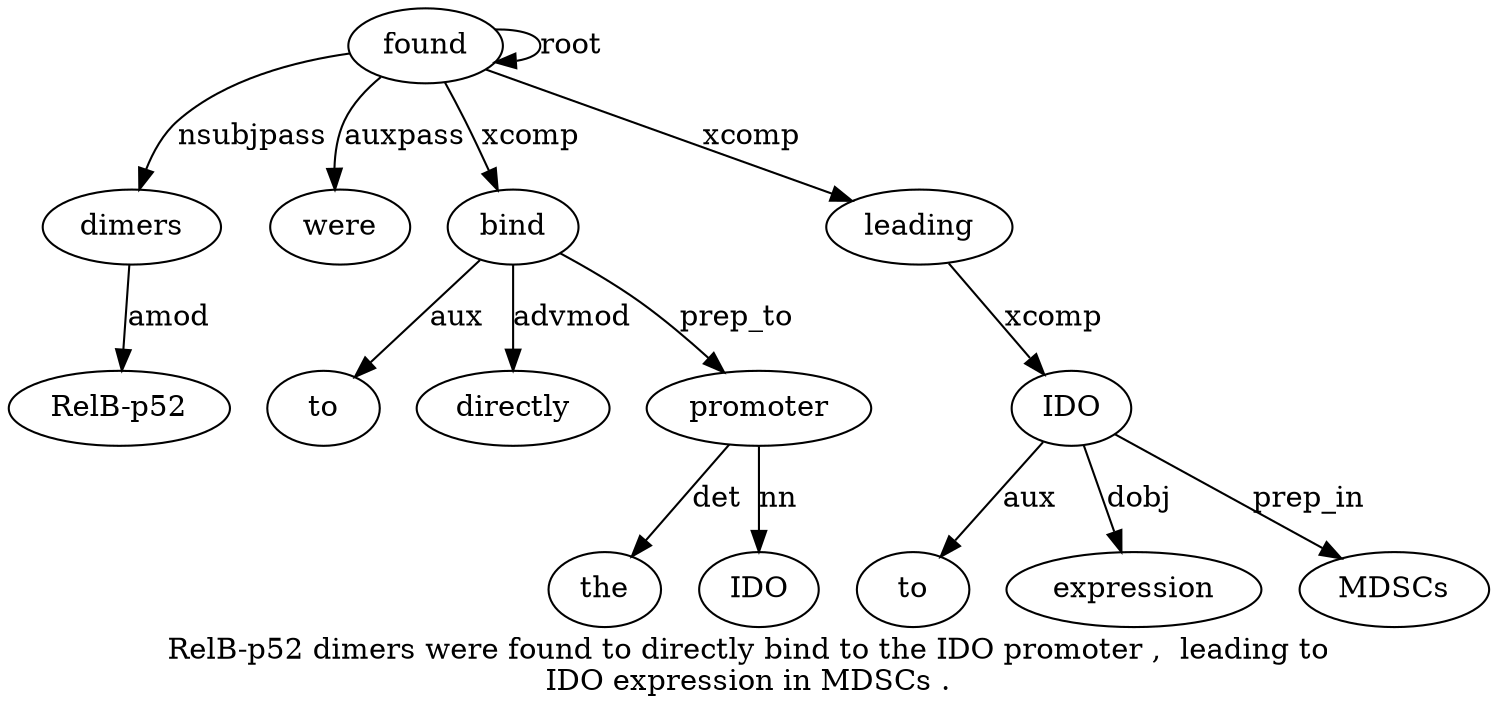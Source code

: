 digraph "RelB-p52 dimers were found to directly bind to the IDO promoter ,  leading to IDO expression in MDSCs ." {
label="RelB-p52 dimers were found to directly bind to the IDO promoter ,  leading to
IDO expression in MDSCs .";
dimers2 [style=filled, fillcolor=white, label=dimers];
"RelB-p521" [style=filled, fillcolor=white, label="RelB-p52"];
dimers2 -> "RelB-p521"  [label=amod];
found4 [style=filled, fillcolor=white, label=found];
found4 -> dimers2  [label=nsubjpass];
were3 [style=filled, fillcolor=white, label=were];
found4 -> were3  [label=auxpass];
found4 -> found4  [label=root];
bind7 [style=filled, fillcolor=white, label=bind];
to5 [style=filled, fillcolor=white, label=to];
bind7 -> to5  [label=aux];
directly6 [style=filled, fillcolor=white, label=directly];
bind7 -> directly6  [label=advmod];
found4 -> bind7  [label=xcomp];
promoter11 [style=filled, fillcolor=white, label=promoter];
the9 [style=filled, fillcolor=white, label=the];
promoter11 -> the9  [label=det];
IDO10 [style=filled, fillcolor=white, label=IDO];
promoter11 -> IDO10  [label=nn];
bind7 -> promoter11  [label=prep_to];
leading13 [style=filled, fillcolor=white, label=leading];
found4 -> leading13  [label=xcomp];
IDO15 [style=filled, fillcolor=white, label=IDO];
to14 [style=filled, fillcolor=white, label=to];
IDO15 -> to14  [label=aux];
leading13 -> IDO15  [label=xcomp];
expression16 [style=filled, fillcolor=white, label=expression];
IDO15 -> expression16  [label=dobj];
MDSCs18 [style=filled, fillcolor=white, label=MDSCs];
IDO15 -> MDSCs18  [label=prep_in];
}
